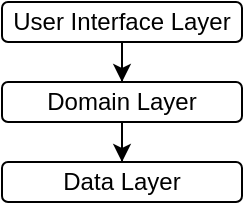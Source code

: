 <mxfile version="21.6.5" type="device">
  <diagram name="Page-1" id="OpWTwDbj9fGWJGAPWJQz">
    <mxGraphModel dx="677" dy="392" grid="1" gridSize="10" guides="1" tooltips="1" connect="1" arrows="1" fold="1" page="1" pageScale="1" pageWidth="120" pageHeight="100" math="0" shadow="0">
      <root>
        <mxCell id="0" />
        <mxCell id="1" parent="0" />
        <mxCell id="ATXnocJcbOEIk6kjFFpH-9" value="" style="edgeStyle=orthogonalEdgeStyle;rounded=0;orthogonalLoop=1;jettySize=auto;html=1;entryX=0.5;entryY=0;entryDx=0;entryDy=0;" parent="1" source="ATXnocJcbOEIk6kjFFpH-1" target="ATXnocJcbOEIk6kjFFpH-7" edge="1">
          <mxGeometry relative="1" as="geometry" />
        </mxCell>
        <mxCell id="ATXnocJcbOEIk6kjFFpH-1" value="User Interface Layer" style="rounded=1;whiteSpace=wrap;html=1;fillColor=none;" parent="1" vertex="1">
          <mxGeometry width="120" height="20" as="geometry" />
        </mxCell>
        <mxCell id="ATXnocJcbOEIk6kjFFpH-10" value="" style="edgeStyle=orthogonalEdgeStyle;rounded=0;orthogonalLoop=1;jettySize=auto;html=1;" parent="1" source="ATXnocJcbOEIk6kjFFpH-7" target="ATXnocJcbOEIk6kjFFpH-8" edge="1">
          <mxGeometry relative="1" as="geometry" />
        </mxCell>
        <mxCell id="ATXnocJcbOEIk6kjFFpH-7" value="Domain Layer" style="rounded=1;whiteSpace=wrap;html=1;fillColor=none;" parent="1" vertex="1">
          <mxGeometry y="40" width="120" height="20" as="geometry" />
        </mxCell>
        <mxCell id="ATXnocJcbOEIk6kjFFpH-8" value="Data Layer" style="rounded=1;whiteSpace=wrap;html=1;fillColor=none;" parent="1" vertex="1">
          <mxGeometry y="80" width="120" height="20" as="geometry" />
        </mxCell>
      </root>
    </mxGraphModel>
  </diagram>
</mxfile>

